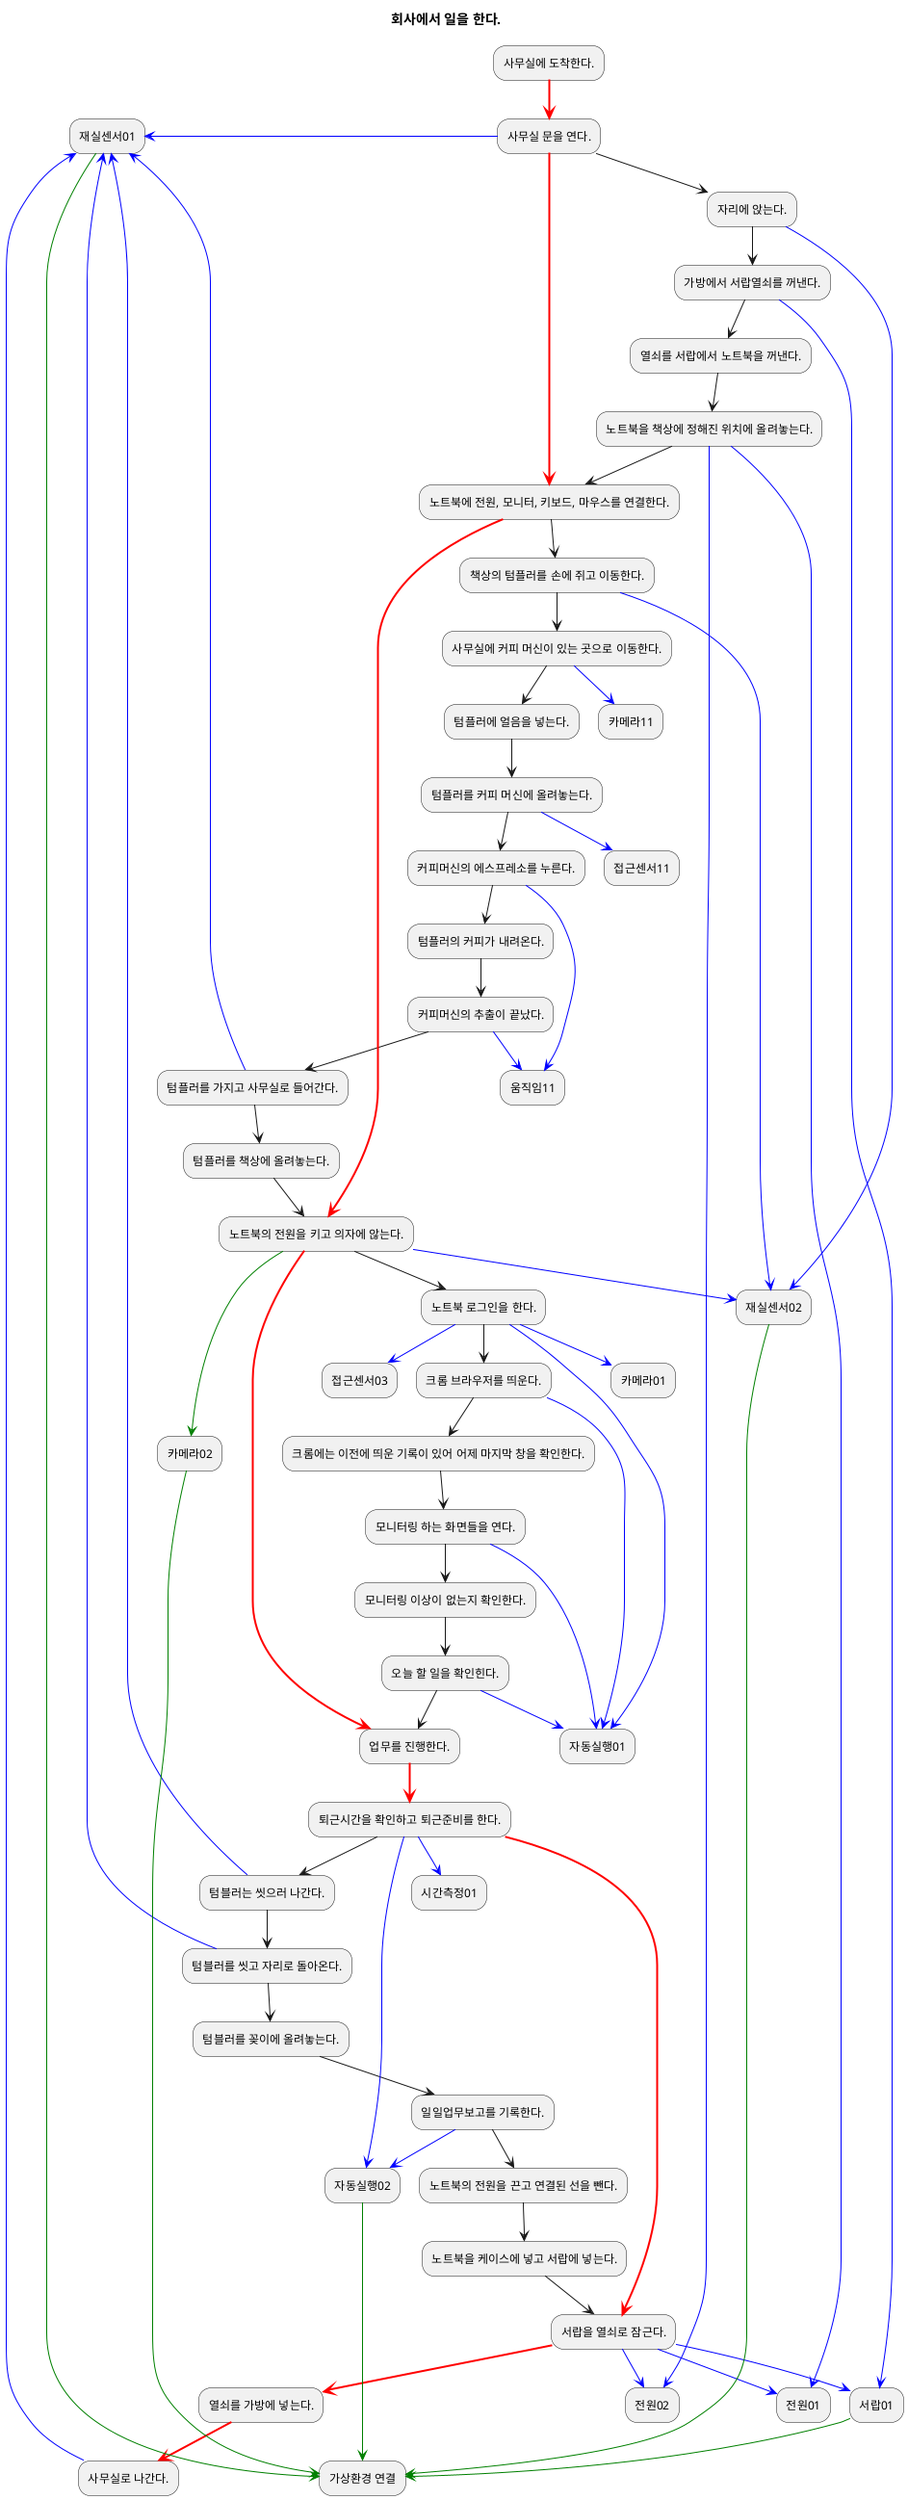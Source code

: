 @startuml

title
회사에서 일을 한다. 
end title

"사무실에 도착한다." as Act00 -[bold,#red]-> "사무실 문을 연다." as Act01 

Act01 --> "자리에 앉는다." as Act02
--> "가방에서 서랍열쇠를 꺼낸다." as Act03
--> "열쇠를 서랍에서 노트북을 꺼낸다." as Act04
--> "노트북을 책상에 정해진 위치에 올려놓는다." as  Act05
--> "노트북에 전원, 모니터, 키보드, 마우스를 연결한다." as Act06

Act06 --> "책상의 텀플러를 손에 쥐고 이동한다." as  Act11
--> "사무실에 커피 머신이 있는 곳으로 이동한다." as Act12
--> "텀플러에 얼음을 넣는다." as Act13
--> "텀플러를 커피 머신에 올려놓는다." as Act14
--> "커피머신의 에스프레소를 누른다." as Act15
--> "텀플러의 커피가 내려온다." as Act16
--> "커피머신의 추출이 끝났다." as Act17
--> "텀플러를 가지고 사무실로 들어간다." as Act18
--> "텀플러를 책상에 올려놓는다." as Act19

Act19 --> "노트북의 전원을 키고 의자에 않는다." as Act21
--> "노트북 로그인을 한다." as Act22
--> "크롬 브라우저를 띄운다." as Act23
--> "크롬에는 이전에 띄운 기록이 있어 어제 마지막 창을 확인한다." as Act24
--> "모니터링 하는 화면들을 연다." as Act25
--> "모니터링 이상이 없는지 확인한다." as Act26
--> "오늘 할 일을 확인힌다." as Act27
--> "업무를 진행한다." as Act28

Act28 -[bold,#red]-> "퇴근시간을 확인하고 퇴근준비를 한다." as Act31
--> "텀블러는 씻으러 나간다." as Act32
--> "텀블러를 씻고 자리로 돌아온다." as Act33
--> "텀블러를 꽂이에 올려놓는다." as Act34
--> "일일업무보고를 기록한다." as Act35
--> "노트북의 전원을 끈고 연결된 선을 뺀다." as Act36
--> "노트북을 케이스에 넣고 서랍에 넣는다." as Act37
--> "서랍을 열쇠로 잠근다." as Act38
-[bold,#red]-> "열쇠를 가방에 넣는다." as Act39

Act39 -[bold,#red]-> "사무실로 나간다." as Act41

Act01 -right[bold,#red]-> Act06
Act06 -right[bold,#red]-> Act21
Act21 -right[bold,#red]-> Act28
Act31 -right[bold,#red]-> Act38

Act01 -left[#blue]-> "재실센서01" as Occupy01
Act02 -[#blue]-> "재실센서02" as Occupy02

Act03 -[#blue]-> "서랍01" as Locker01

Act05 -[#blue]-> "전원01" as Power01
Act05 -[#blue]-> "전원02" as Power02

Act11 -[#blue]-> Occupy02

Act12 -[#blue]-> "카메라11" as Camera11

Act14 -[#blue]-> "접근센서11" as Occupy11

Act15 -[#blue]-> "움직임11" as Run11
Act17 -[#blue]-> "움직임11" as Run11

Act18 -[#blue]-> Occupy01

Act21 -[#blue]-> Occupy02

Act22 -[#blue]-> "카메라01" as Camera01
Act22 -[#blue]-> "접근센서03" as Occupy03
Act22 -[#blue]-> "자동실행01" as AutoRun01
Act23 -[#blue]-> AutoRun01
Act25 -[#blue]-> AutoRun01
Act27 -[#blue]-> AutoRun01

Act31 -[#blue]-> "시간측정01" as CheckTime01
Act31 -[#blue]-> "자동실행02" as AutoRun02

Act32 -[#blue]-> Occupy01
Act33 -[#blue]-> Occupy01

Act35 -[#blue]-> AutoRun02

Act38 -[#blue]-> Locker01
Act38 -[#blue]-> Power01
Act38 -[#blue]-> Power02

Act41 -left[#blue]-> Occupy01


Act21 -[#green]-> "카메라02" as Camera02
-[#green]-> "가상환경 연결" as VMconnect01

Occupy02 -[#green]-> VMconnect01

AutoRun02 -[#green]-> VMconnect01
Locker01 -[#green]-> VMconnect01
Occupy01 -[#green]-> VMconnect01

@enduml
